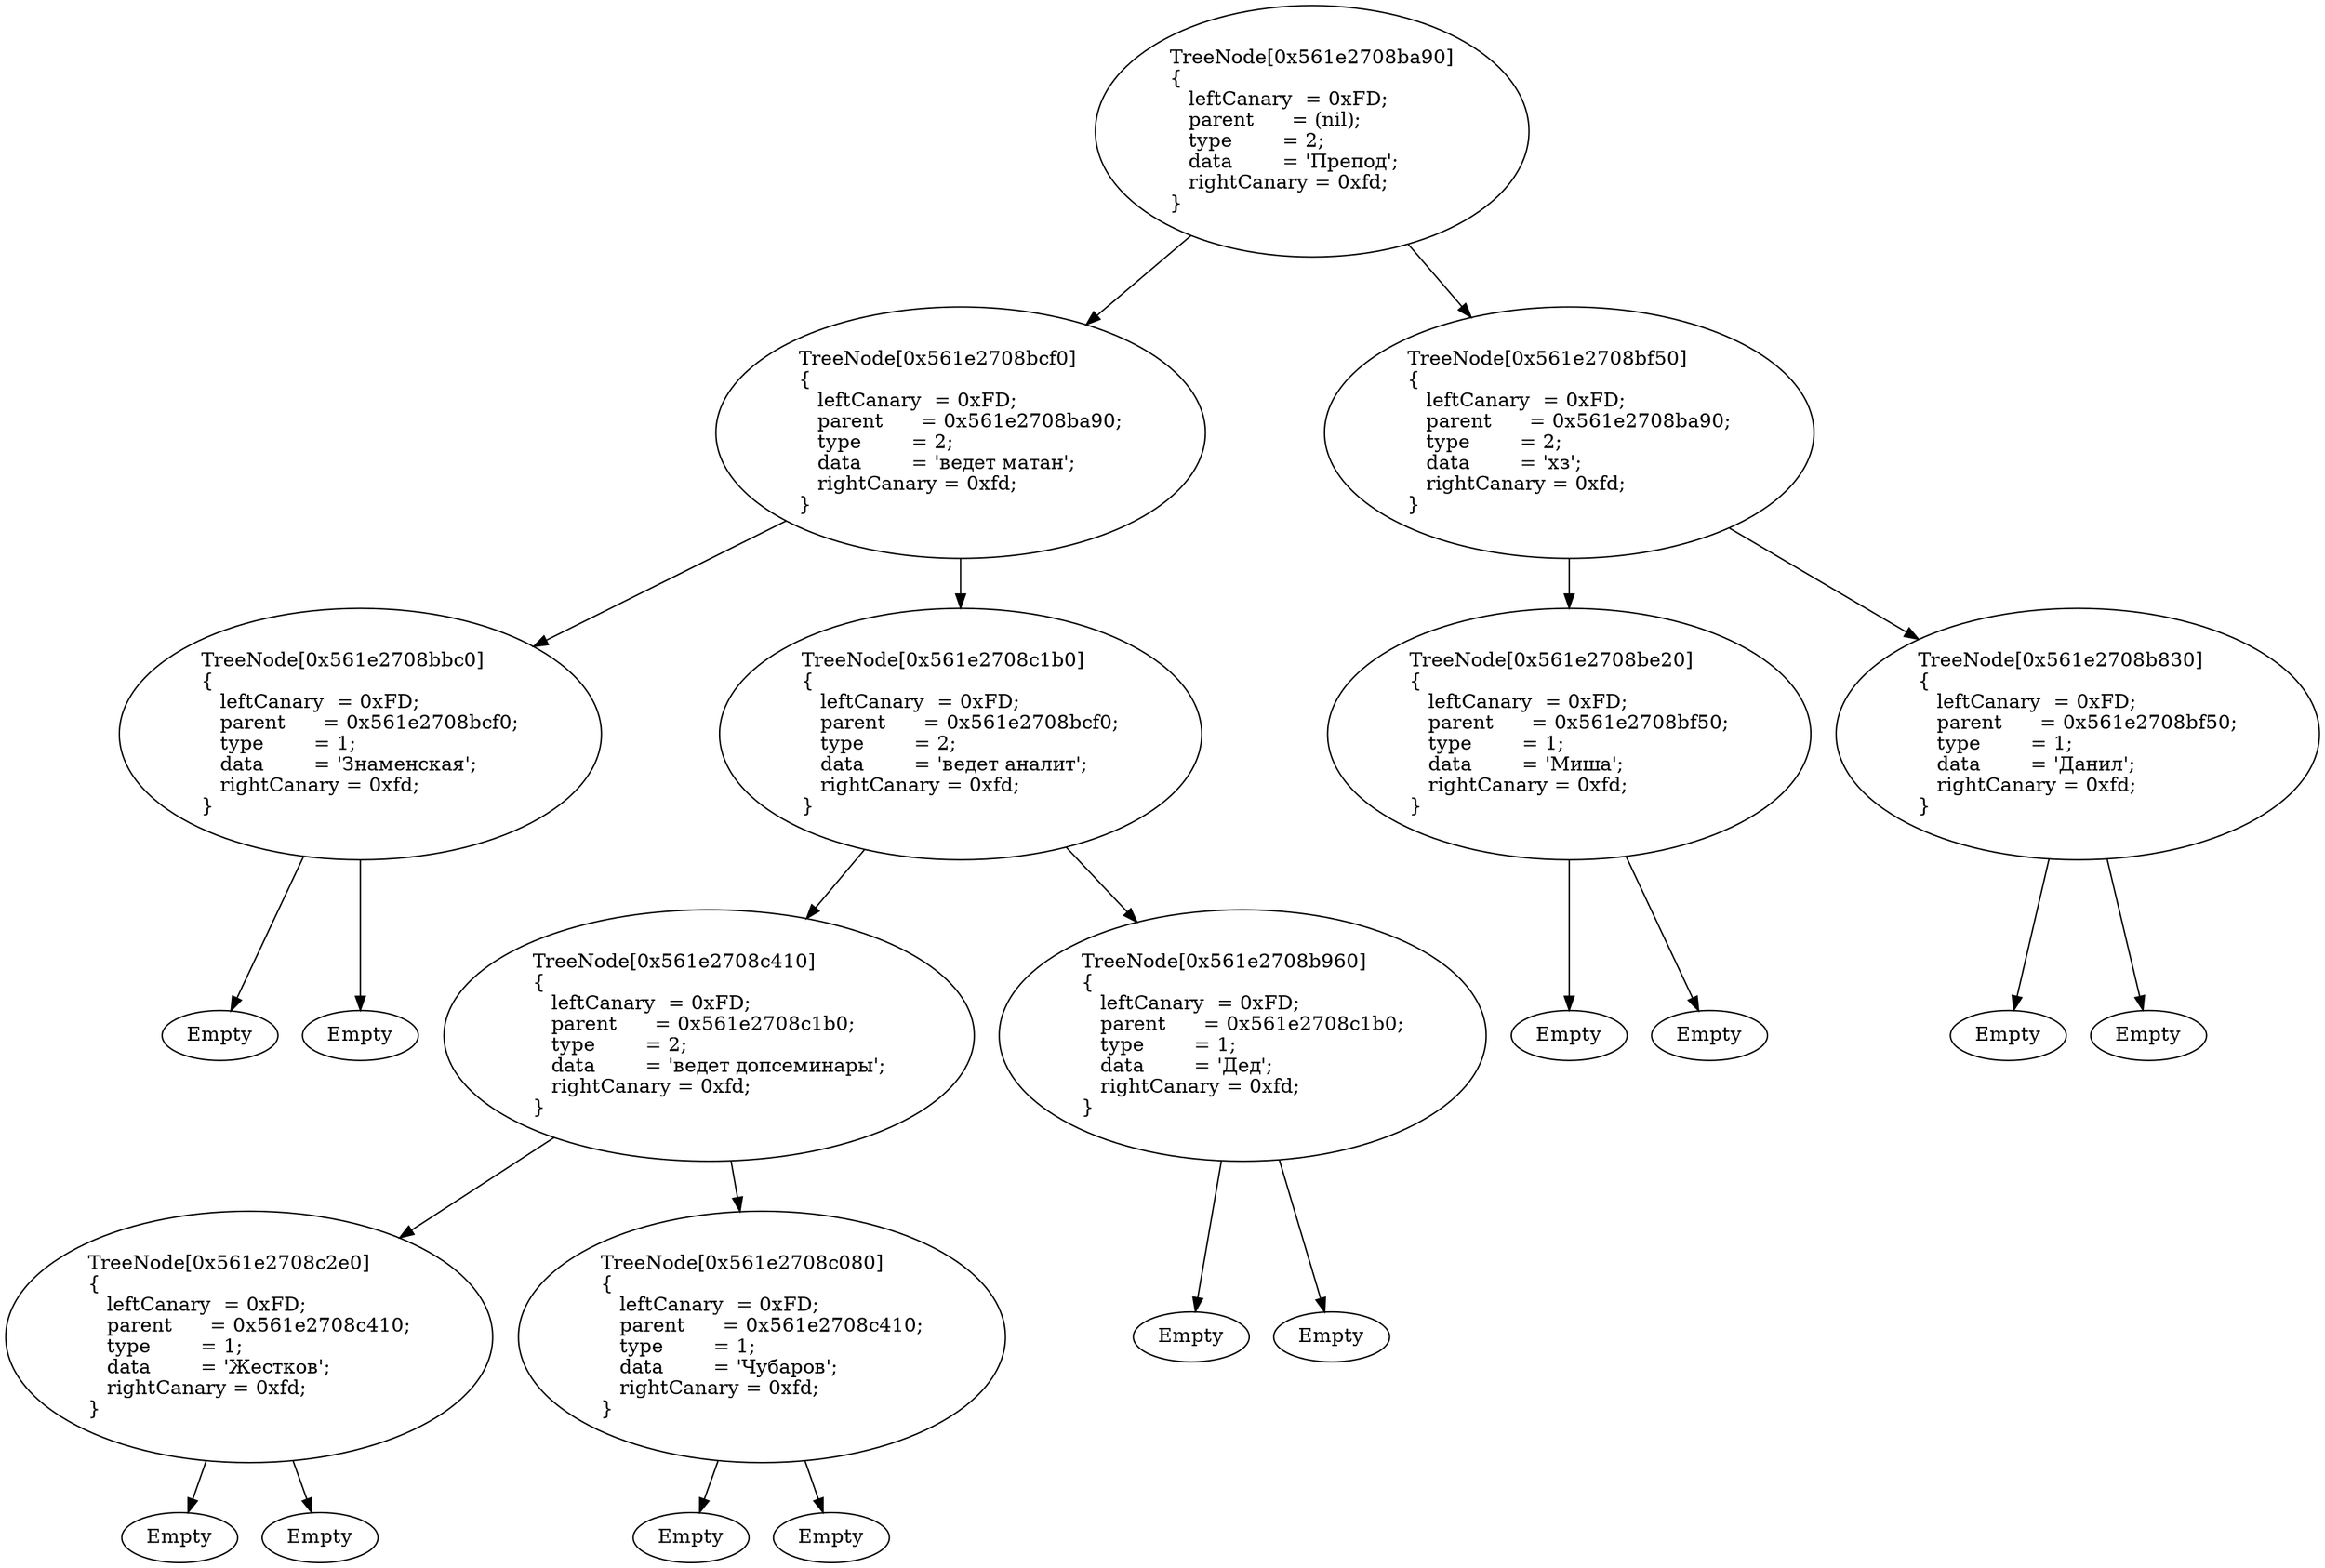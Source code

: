 digraph G {
TreeNode_0x561e2708ba90 [label="TreeNode[0x561e2708ba90]\l{\l   leftCanary  = 0xFD;\l   parent      = (nil);\l   type        = 2;\l   data        = 'Препод';\l   rightCanary = 0xfd;\l}\l"]
TreeNode_0x561e2708bcf0 [label="TreeNode[0x561e2708bcf0]\l{\l   leftCanary  = 0xFD;\l   parent      = 0x561e2708ba90;\l   type        = 2;\l   data        = 'ведет матан';\l   rightCanary = 0xfd;\l}\l"]
TreeNode_0x561e2708bbc0 [label="TreeNode[0x561e2708bbc0]\l{\l   leftCanary  = 0xFD;\l   parent      = 0x561e2708bcf0;\l   type        = 1;\l   data        = 'Знаменская';\l   rightCanary = 0xfd;\l}\l"]
TreeNode_0x561e2708bbc0_Left [label="Empty"]
TreeNode_0x561e2708bbc0 -> TreeNode_0x561e2708bbc0_Left
TreeNode_0x561e2708bbc0_Right [label="Empty"]
TreeNode_0x561e2708bbc0 -> TreeNode_0x561e2708bbc0_Right
TreeNode_0x561e2708c1b0 [label="TreeNode[0x561e2708c1b0]\l{\l   leftCanary  = 0xFD;\l   parent      = 0x561e2708bcf0;\l   type        = 2;\l   data        = 'ведет аналит';\l   rightCanary = 0xfd;\l}\l"]
TreeNode_0x561e2708c410 [label="TreeNode[0x561e2708c410]\l{\l   leftCanary  = 0xFD;\l   parent      = 0x561e2708c1b0;\l   type        = 2;\l   data        = 'ведет допсеминары';\l   rightCanary = 0xfd;\l}\l"]
TreeNode_0x561e2708c2e0 [label="TreeNode[0x561e2708c2e0]\l{\l   leftCanary  = 0xFD;\l   parent      = 0x561e2708c410;\l   type        = 1;\l   data        = 'Жестков';\l   rightCanary = 0xfd;\l}\l"]
TreeNode_0x561e2708c2e0_Left [label="Empty"]
TreeNode_0x561e2708c2e0 -> TreeNode_0x561e2708c2e0_Left
TreeNode_0x561e2708c2e0_Right [label="Empty"]
TreeNode_0x561e2708c2e0 -> TreeNode_0x561e2708c2e0_Right
TreeNode_0x561e2708c080 [label="TreeNode[0x561e2708c080]\l{\l   leftCanary  = 0xFD;\l   parent      = 0x561e2708c410;\l   type        = 1;\l   data        = 'Чубаров';\l   rightCanary = 0xfd;\l}\l"]
TreeNode_0x561e2708c080_Left [label="Empty"]
TreeNode_0x561e2708c080 -> TreeNode_0x561e2708c080_Left
TreeNode_0x561e2708c080_Right [label="Empty"]
TreeNode_0x561e2708c080 -> TreeNode_0x561e2708c080_Right
TreeNode_0x561e2708c410 -> TreeNode_0x561e2708c2e0
TreeNode_0x561e2708c410 -> TreeNode_0x561e2708c080
TreeNode_0x561e2708b960 [label="TreeNode[0x561e2708b960]\l{\l   leftCanary  = 0xFD;\l   parent      = 0x561e2708c1b0;\l   type        = 1;\l   data        = 'Дед';\l   rightCanary = 0xfd;\l}\l"]
TreeNode_0x561e2708b960_Left [label="Empty"]
TreeNode_0x561e2708b960 -> TreeNode_0x561e2708b960_Left
TreeNode_0x561e2708b960_Right [label="Empty"]
TreeNode_0x561e2708b960 -> TreeNode_0x561e2708b960_Right
TreeNode_0x561e2708c1b0 -> TreeNode_0x561e2708c410
TreeNode_0x561e2708c1b0 -> TreeNode_0x561e2708b960
TreeNode_0x561e2708bcf0 -> TreeNode_0x561e2708bbc0
TreeNode_0x561e2708bcf0 -> TreeNode_0x561e2708c1b0
TreeNode_0x561e2708bf50 [label="TreeNode[0x561e2708bf50]\l{\l   leftCanary  = 0xFD;\l   parent      = 0x561e2708ba90;\l   type        = 2;\l   data        = 'хз';\l   rightCanary = 0xfd;\l}\l"]
TreeNode_0x561e2708be20 [label="TreeNode[0x561e2708be20]\l{\l   leftCanary  = 0xFD;\l   parent      = 0x561e2708bf50;\l   type        = 1;\l   data        = 'Миша';\l   rightCanary = 0xfd;\l}\l"]
TreeNode_0x561e2708be20_Left [label="Empty"]
TreeNode_0x561e2708be20 -> TreeNode_0x561e2708be20_Left
TreeNode_0x561e2708be20_Right [label="Empty"]
TreeNode_0x561e2708be20 -> TreeNode_0x561e2708be20_Right
TreeNode_0x561e2708b830 [label="TreeNode[0x561e2708b830]\l{\l   leftCanary  = 0xFD;\l   parent      = 0x561e2708bf50;\l   type        = 1;\l   data        = 'Данил';\l   rightCanary = 0xfd;\l}\l"]
TreeNode_0x561e2708b830_Left [label="Empty"]
TreeNode_0x561e2708b830 -> TreeNode_0x561e2708b830_Left
TreeNode_0x561e2708b830_Right [label="Empty"]
TreeNode_0x561e2708b830 -> TreeNode_0x561e2708b830_Right
TreeNode_0x561e2708bf50 -> TreeNode_0x561e2708be20
TreeNode_0x561e2708bf50 -> TreeNode_0x561e2708b830
TreeNode_0x561e2708ba90 -> TreeNode_0x561e2708bcf0
TreeNode_0x561e2708ba90 -> TreeNode_0x561e2708bf50
}
